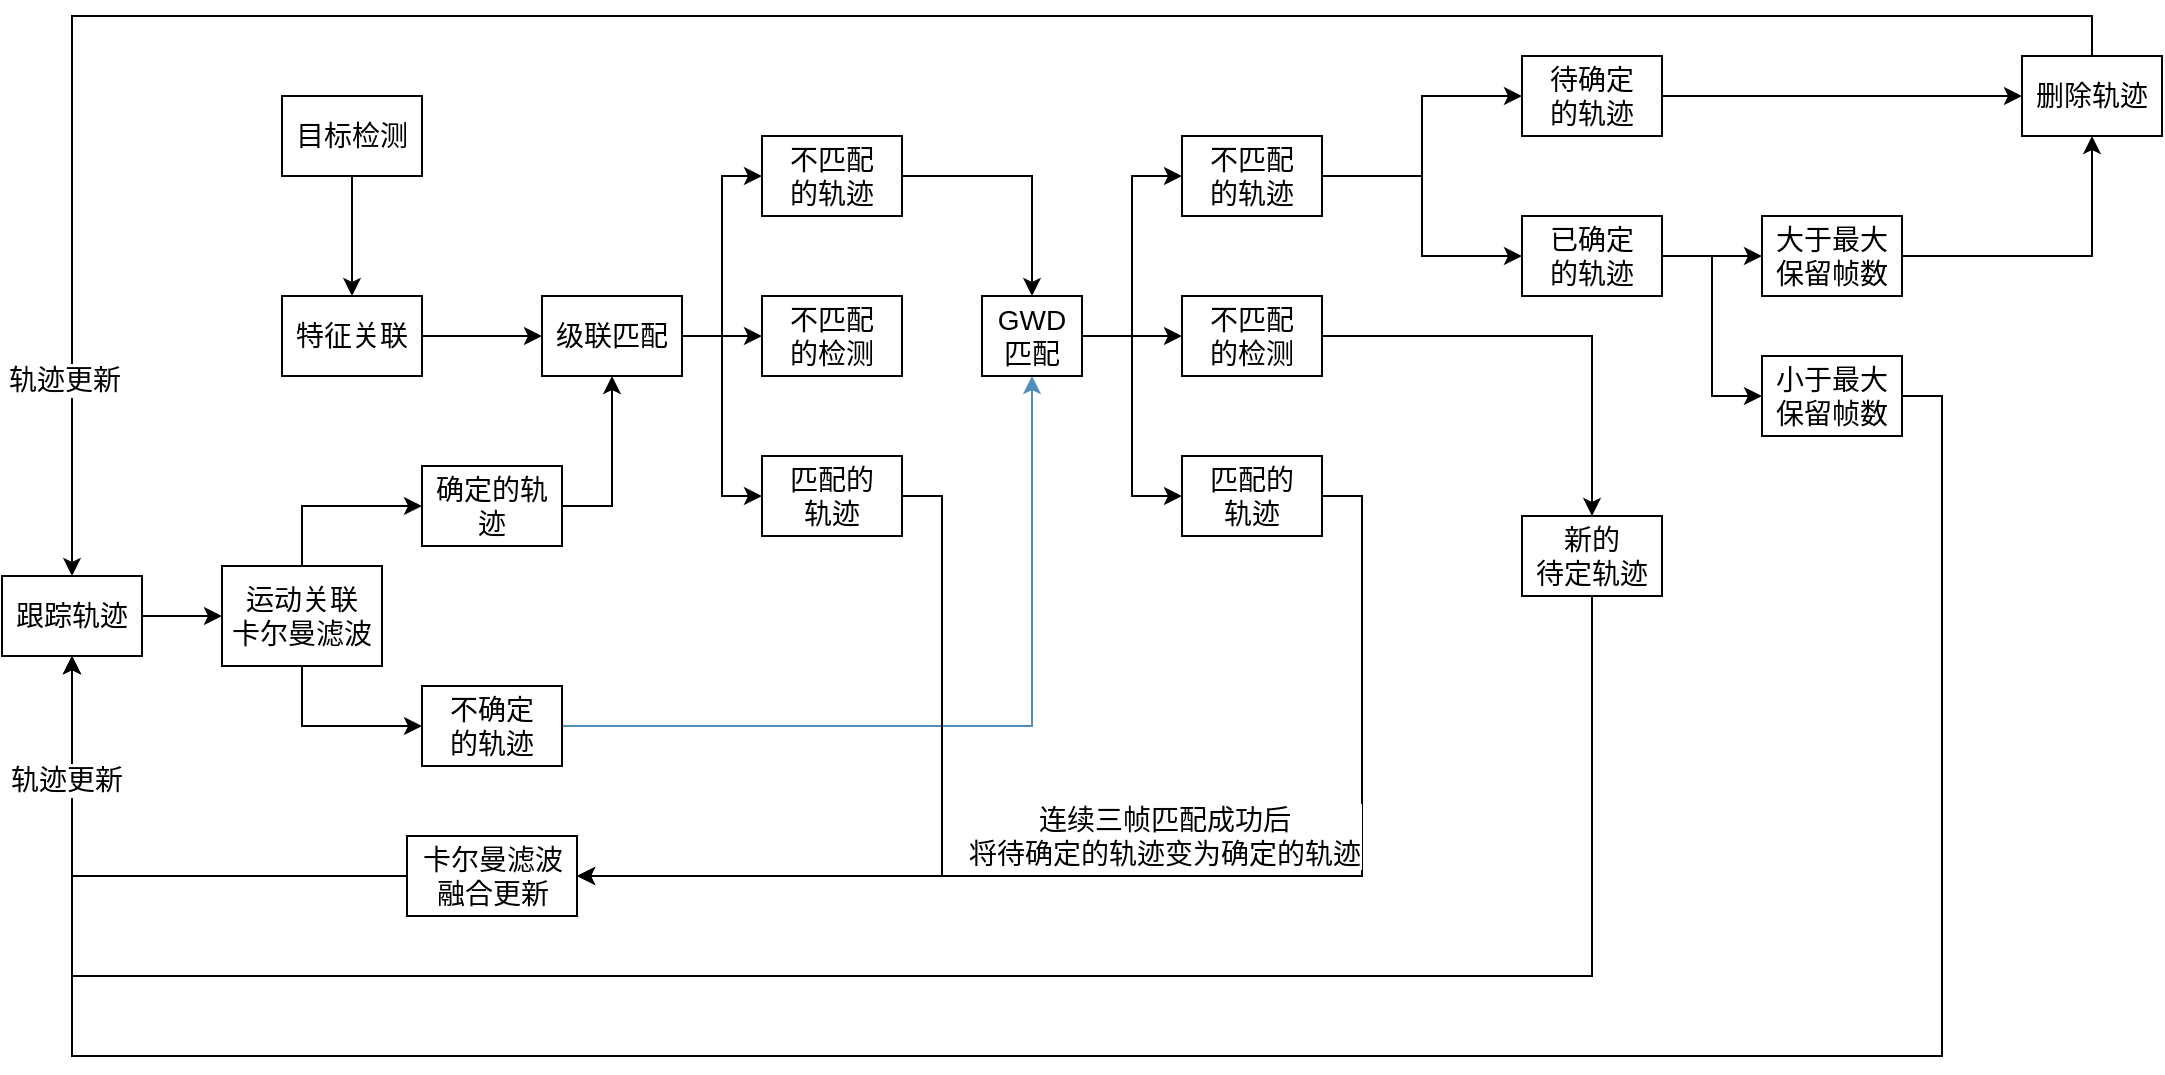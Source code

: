 <mxfile version="24.7.16">
  <diagram name="第 1 页" id="qRR82At3hOsfzpTBoZ09">
    <mxGraphModel dx="1089" dy="1838" grid="1" gridSize="10" guides="1" tooltips="1" connect="1" arrows="1" fold="1" page="1" pageScale="1" pageWidth="827" pageHeight="1169" math="0" shadow="0">
      <root>
        <mxCell id="0" />
        <mxCell id="1" parent="0" />
        <mxCell id="Y0qxOK-AxX7gvibJEH6--3" value="" style="edgeStyle=orthogonalEdgeStyle;rounded=0;orthogonalLoop=1;jettySize=auto;html=1;fontSize=14;" edge="1" parent="1" source="jGW_U6NvGApJUAMfFt3g-1" target="Y0qxOK-AxX7gvibJEH6--2">
          <mxGeometry relative="1" as="geometry" />
        </mxCell>
        <mxCell id="jGW_U6NvGApJUAMfFt3g-1" value="跟踪轨迹" style="rounded=0;whiteSpace=wrap;html=1;fontSize=14;" parent="1" vertex="1">
          <mxGeometry x="180" y="180" width="70" height="40" as="geometry" />
        </mxCell>
        <mxCell id="Y0qxOK-AxX7gvibJEH6--8" style="edgeStyle=orthogonalEdgeStyle;rounded=0;orthogonalLoop=1;jettySize=auto;html=1;exitX=0.5;exitY=0;exitDx=0;exitDy=0;entryX=0;entryY=0.5;entryDx=0;entryDy=0;fontSize=14;" edge="1" parent="1" source="Y0qxOK-AxX7gvibJEH6--2" target="Y0qxOK-AxX7gvibJEH6--6">
          <mxGeometry relative="1" as="geometry" />
        </mxCell>
        <mxCell id="Y0qxOK-AxX7gvibJEH6--9" style="edgeStyle=orthogonalEdgeStyle;rounded=0;orthogonalLoop=1;jettySize=auto;html=1;exitX=0.5;exitY=1;exitDx=0;exitDy=0;entryX=0;entryY=0.5;entryDx=0;entryDy=0;fontSize=14;" edge="1" parent="1" source="Y0qxOK-AxX7gvibJEH6--2" target="Y0qxOK-AxX7gvibJEH6--7">
          <mxGeometry relative="1" as="geometry" />
        </mxCell>
        <mxCell id="Y0qxOK-AxX7gvibJEH6--2" value="运动关联&lt;div&gt;卡尔曼滤波&lt;/div&gt;" style="rounded=0;whiteSpace=wrap;html=1;fontSize=14;" vertex="1" parent="1">
          <mxGeometry x="290" y="175" width="80" height="50" as="geometry" />
        </mxCell>
        <mxCell id="Y0qxOK-AxX7gvibJEH6--15" style="edgeStyle=orthogonalEdgeStyle;rounded=0;orthogonalLoop=1;jettySize=auto;html=1;exitX=1;exitY=0.5;exitDx=0;exitDy=0;entryX=0.5;entryY=1;entryDx=0;entryDy=0;fontSize=14;" edge="1" parent="1" source="Y0qxOK-AxX7gvibJEH6--6" target="Y0qxOK-AxX7gvibJEH6--12">
          <mxGeometry relative="1" as="geometry" />
        </mxCell>
        <mxCell id="Y0qxOK-AxX7gvibJEH6--6" value="确定的轨迹" style="rounded=0;whiteSpace=wrap;html=1;fontSize=14;" vertex="1" parent="1">
          <mxGeometry x="390" y="125" width="70" height="40" as="geometry" />
        </mxCell>
        <mxCell id="Y0qxOK-AxX7gvibJEH6--35" style="edgeStyle=orthogonalEdgeStyle;rounded=0;orthogonalLoop=1;jettySize=auto;html=1;exitX=1;exitY=0.5;exitDx=0;exitDy=0;entryX=0.5;entryY=1;entryDx=0;entryDy=0;fillColor=#dae8fc;strokeColor=#508dbb;gradientColor=#7ea6e0;fontSize=14;" edge="1" parent="1" source="Y0qxOK-AxX7gvibJEH6--7" target="Y0qxOK-AxX7gvibJEH6--24">
          <mxGeometry relative="1" as="geometry" />
        </mxCell>
        <mxCell id="Y0qxOK-AxX7gvibJEH6--7" value="不确定&lt;div style=&quot;font-size: 14px;&quot;&gt;的轨迹&lt;/div&gt;" style="rounded=0;whiteSpace=wrap;html=1;fontSize=14;" vertex="1" parent="1">
          <mxGeometry x="390" y="235" width="70" height="40" as="geometry" />
        </mxCell>
        <mxCell id="Y0qxOK-AxX7gvibJEH6--16" style="edgeStyle=orthogonalEdgeStyle;rounded=0;orthogonalLoop=1;jettySize=auto;html=1;exitX=1;exitY=0.5;exitDx=0;exitDy=0;entryX=0;entryY=0.5;entryDx=0;entryDy=0;fontSize=14;" edge="1" parent="1" source="Y0qxOK-AxX7gvibJEH6--11" target="Y0qxOK-AxX7gvibJEH6--12">
          <mxGeometry relative="1" as="geometry" />
        </mxCell>
        <mxCell id="Y0qxOK-AxX7gvibJEH6--11" value="特征关联" style="rounded=0;whiteSpace=wrap;html=1;fontSize=14;" vertex="1" parent="1">
          <mxGeometry x="320" y="40" width="70" height="40" as="geometry" />
        </mxCell>
        <mxCell id="Y0qxOK-AxX7gvibJEH6--21" style="edgeStyle=orthogonalEdgeStyle;rounded=0;orthogonalLoop=1;jettySize=auto;html=1;exitX=1;exitY=0.5;exitDx=0;exitDy=0;entryX=0;entryY=0.5;entryDx=0;entryDy=0;fontSize=14;" edge="1" parent="1" source="Y0qxOK-AxX7gvibJEH6--12" target="Y0qxOK-AxX7gvibJEH6--17">
          <mxGeometry relative="1" as="geometry" />
        </mxCell>
        <mxCell id="Y0qxOK-AxX7gvibJEH6--22" style="edgeStyle=orthogonalEdgeStyle;rounded=0;orthogonalLoop=1;jettySize=auto;html=1;exitX=1;exitY=0.5;exitDx=0;exitDy=0;entryX=0;entryY=0.5;entryDx=0;entryDy=0;fontSize=14;" edge="1" parent="1" source="Y0qxOK-AxX7gvibJEH6--12" target="Y0qxOK-AxX7gvibJEH6--18">
          <mxGeometry relative="1" as="geometry" />
        </mxCell>
        <mxCell id="Y0qxOK-AxX7gvibJEH6--23" style="edgeStyle=orthogonalEdgeStyle;rounded=0;orthogonalLoop=1;jettySize=auto;html=1;exitX=1;exitY=0.5;exitDx=0;exitDy=0;entryX=0;entryY=0.5;entryDx=0;entryDy=0;fontSize=14;" edge="1" parent="1" source="Y0qxOK-AxX7gvibJEH6--12" target="Y0qxOK-AxX7gvibJEH6--19">
          <mxGeometry relative="1" as="geometry" />
        </mxCell>
        <mxCell id="Y0qxOK-AxX7gvibJEH6--12" value="级联匹配" style="rounded=0;whiteSpace=wrap;html=1;fontSize=14;" vertex="1" parent="1">
          <mxGeometry x="450" y="40" width="70" height="40" as="geometry" />
        </mxCell>
        <mxCell id="Y0qxOK-AxX7gvibJEH6--17" value="不匹配&lt;div style=&quot;font-size: 14px;&quot;&gt;的检测&lt;/div&gt;" style="rounded=0;whiteSpace=wrap;html=1;fontSize=14;" vertex="1" parent="1">
          <mxGeometry x="560" y="40" width="70" height="40" as="geometry" />
        </mxCell>
        <mxCell id="Y0qxOK-AxX7gvibJEH6--25" style="edgeStyle=orthogonalEdgeStyle;rounded=0;orthogonalLoop=1;jettySize=auto;html=1;exitX=1;exitY=0.5;exitDx=0;exitDy=0;entryX=0.5;entryY=0;entryDx=0;entryDy=0;fontSize=14;" edge="1" parent="1" source="Y0qxOK-AxX7gvibJEH6--18" target="Y0qxOK-AxX7gvibJEH6--24">
          <mxGeometry relative="1" as="geometry" />
        </mxCell>
        <mxCell id="Y0qxOK-AxX7gvibJEH6--18" value="不匹配&lt;div style=&quot;font-size: 14px;&quot;&gt;的轨迹&lt;/div&gt;" style="rounded=0;whiteSpace=wrap;html=1;fontSize=14;" vertex="1" parent="1">
          <mxGeometry x="560" y="-40" width="70" height="40" as="geometry" />
        </mxCell>
        <mxCell id="Y0qxOK-AxX7gvibJEH6--33" style="edgeStyle=orthogonalEdgeStyle;rounded=0;orthogonalLoop=1;jettySize=auto;html=1;exitX=1;exitY=0.5;exitDx=0;exitDy=0;entryX=1;entryY=0.5;entryDx=0;entryDy=0;fontSize=14;" edge="1" parent="1" source="Y0qxOK-AxX7gvibJEH6--19" target="Y0qxOK-AxX7gvibJEH6--32">
          <mxGeometry relative="1" as="geometry" />
        </mxCell>
        <mxCell id="Y0qxOK-AxX7gvibJEH6--19" value="匹配的&lt;div style=&quot;font-size: 14px;&quot;&gt;轨迹&lt;/div&gt;" style="rounded=0;whiteSpace=wrap;html=1;fontSize=14;" vertex="1" parent="1">
          <mxGeometry x="560" y="120" width="70" height="40" as="geometry" />
        </mxCell>
        <mxCell id="Y0qxOK-AxX7gvibJEH6--29" style="edgeStyle=orthogonalEdgeStyle;rounded=0;orthogonalLoop=1;jettySize=auto;html=1;exitX=1;exitY=0.5;exitDx=0;exitDy=0;entryX=0;entryY=0.5;entryDx=0;entryDy=0;fontSize=14;" edge="1" parent="1" source="Y0qxOK-AxX7gvibJEH6--24" target="Y0qxOK-AxX7gvibJEH6--27">
          <mxGeometry relative="1" as="geometry" />
        </mxCell>
        <mxCell id="Y0qxOK-AxX7gvibJEH6--30" style="edgeStyle=orthogonalEdgeStyle;rounded=0;orthogonalLoop=1;jettySize=auto;html=1;exitX=1;exitY=0.5;exitDx=0;exitDy=0;entryX=0;entryY=0.5;entryDx=0;entryDy=0;fontSize=14;" edge="1" parent="1" source="Y0qxOK-AxX7gvibJEH6--24" target="Y0qxOK-AxX7gvibJEH6--26">
          <mxGeometry relative="1" as="geometry" />
        </mxCell>
        <mxCell id="Y0qxOK-AxX7gvibJEH6--31" style="edgeStyle=orthogonalEdgeStyle;rounded=0;orthogonalLoop=1;jettySize=auto;html=1;exitX=1;exitY=0.5;exitDx=0;exitDy=0;entryX=0;entryY=0.5;entryDx=0;entryDy=0;fontSize=14;" edge="1" parent="1" source="Y0qxOK-AxX7gvibJEH6--24" target="Y0qxOK-AxX7gvibJEH6--28">
          <mxGeometry relative="1" as="geometry" />
        </mxCell>
        <mxCell id="Y0qxOK-AxX7gvibJEH6--24" value="GWD&lt;div style=&quot;font-size: 14px;&quot;&gt;匹配&lt;/div&gt;" style="rounded=0;whiteSpace=wrap;html=1;fontSize=14;" vertex="1" parent="1">
          <mxGeometry x="670" y="40" width="50" height="40" as="geometry" />
        </mxCell>
        <mxCell id="Y0qxOK-AxX7gvibJEH6--43" style="edgeStyle=orthogonalEdgeStyle;rounded=0;orthogonalLoop=1;jettySize=auto;html=1;exitX=1;exitY=0.5;exitDx=0;exitDy=0;entryX=0.5;entryY=0;entryDx=0;entryDy=0;fontSize=14;" edge="1" parent="1" source="Y0qxOK-AxX7gvibJEH6--26" target="Y0qxOK-AxX7gvibJEH6--40">
          <mxGeometry relative="1" as="geometry" />
        </mxCell>
        <mxCell id="Y0qxOK-AxX7gvibJEH6--26" value="不匹配&lt;div style=&quot;font-size: 14px;&quot;&gt;的检测&lt;/div&gt;" style="rounded=0;whiteSpace=wrap;html=1;fontSize=14;" vertex="1" parent="1">
          <mxGeometry x="770" y="40" width="70" height="40" as="geometry" />
        </mxCell>
        <mxCell id="Y0qxOK-AxX7gvibJEH6--38" style="edgeStyle=orthogonalEdgeStyle;rounded=0;orthogonalLoop=1;jettySize=auto;html=1;exitX=1;exitY=0.5;exitDx=0;exitDy=0;entryX=0;entryY=0.5;entryDx=0;entryDy=0;fontSize=14;" edge="1" parent="1" source="Y0qxOK-AxX7gvibJEH6--27" target="Y0qxOK-AxX7gvibJEH6--37">
          <mxGeometry relative="1" as="geometry" />
        </mxCell>
        <mxCell id="Y0qxOK-AxX7gvibJEH6--39" style="edgeStyle=orthogonalEdgeStyle;rounded=0;orthogonalLoop=1;jettySize=auto;html=1;exitX=1;exitY=0.5;exitDx=0;exitDy=0;entryX=0;entryY=0.5;entryDx=0;entryDy=0;fontSize=14;" edge="1" parent="1" source="Y0qxOK-AxX7gvibJEH6--27" target="Y0qxOK-AxX7gvibJEH6--36">
          <mxGeometry relative="1" as="geometry" />
        </mxCell>
        <mxCell id="Y0qxOK-AxX7gvibJEH6--27" value="不匹配&lt;div style=&quot;font-size: 14px;&quot;&gt;的轨迹&lt;/div&gt;" style="rounded=0;whiteSpace=wrap;html=1;fontSize=14;" vertex="1" parent="1">
          <mxGeometry x="770" y="-40" width="70" height="40" as="geometry" />
        </mxCell>
        <mxCell id="Y0qxOK-AxX7gvibJEH6--34" style="edgeStyle=orthogonalEdgeStyle;rounded=0;orthogonalLoop=1;jettySize=auto;html=1;exitX=1;exitY=0.5;exitDx=0;exitDy=0;entryX=1;entryY=0.5;entryDx=0;entryDy=0;fontSize=14;" edge="1" parent="1" source="Y0qxOK-AxX7gvibJEH6--28" target="Y0qxOK-AxX7gvibJEH6--32">
          <mxGeometry relative="1" as="geometry" />
        </mxCell>
        <mxCell id="Y0qxOK-AxX7gvibJEH6--55" value="&lt;font style=&quot;font-size: 14px;&quot;&gt;连续三帧匹配成功后&lt;/font&gt;&lt;div style=&quot;font-size: 14px;&quot;&gt;&lt;font style=&quot;font-size: 14px;&quot;&gt;将待确定的轨迹变为确定的轨迹&lt;/font&gt;&lt;/div&gt;" style="edgeLabel;html=1;align=center;verticalAlign=middle;resizable=0;points=[];fontSize=14;" vertex="1" connectable="0" parent="Y0qxOK-AxX7gvibJEH6--34">
          <mxGeometry x="0.001" y="-1" relative="1" as="geometry">
            <mxPoint x="-8" y="-19" as="offset" />
          </mxGeometry>
        </mxCell>
        <mxCell id="Y0qxOK-AxX7gvibJEH6--28" value="匹配的&lt;div style=&quot;font-size: 14px;&quot;&gt;轨迹&lt;/div&gt;" style="rounded=0;whiteSpace=wrap;html=1;fontSize=14;" vertex="1" parent="1">
          <mxGeometry x="770" y="120" width="70" height="40" as="geometry" />
        </mxCell>
        <mxCell id="Y0qxOK-AxX7gvibJEH6--45" style="edgeStyle=orthogonalEdgeStyle;rounded=0;orthogonalLoop=1;jettySize=auto;html=1;exitX=0;exitY=0.5;exitDx=0;exitDy=0;entryX=0.5;entryY=1;entryDx=0;entryDy=0;fontSize=14;" edge="1" parent="1" source="Y0qxOK-AxX7gvibJEH6--32" target="jGW_U6NvGApJUAMfFt3g-1">
          <mxGeometry relative="1" as="geometry" />
        </mxCell>
        <mxCell id="Y0qxOK-AxX7gvibJEH6--32" value="卡尔曼滤波&lt;div style=&quot;font-size: 14px;&quot;&gt;融合更新&lt;/div&gt;" style="rounded=0;whiteSpace=wrap;html=1;fontSize=14;" vertex="1" parent="1">
          <mxGeometry x="382.5" y="310" width="85" height="40" as="geometry" />
        </mxCell>
        <mxCell id="Y0qxOK-AxX7gvibJEH6--50" style="edgeStyle=orthogonalEdgeStyle;rounded=0;orthogonalLoop=1;jettySize=auto;html=1;exitX=1;exitY=0.5;exitDx=0;exitDy=0;entryX=0;entryY=0.5;entryDx=0;entryDy=0;fontSize=14;" edge="1" parent="1" source="Y0qxOK-AxX7gvibJEH6--36" target="Y0qxOK-AxX7gvibJEH6--48">
          <mxGeometry relative="1" as="geometry" />
        </mxCell>
        <mxCell id="Y0qxOK-AxX7gvibJEH6--51" style="edgeStyle=orthogonalEdgeStyle;rounded=0;orthogonalLoop=1;jettySize=auto;html=1;exitX=1;exitY=0.5;exitDx=0;exitDy=0;entryX=0;entryY=0.5;entryDx=0;entryDy=0;fontSize=14;" edge="1" parent="1" source="Y0qxOK-AxX7gvibJEH6--36" target="Y0qxOK-AxX7gvibJEH6--49">
          <mxGeometry relative="1" as="geometry" />
        </mxCell>
        <mxCell id="Y0qxOK-AxX7gvibJEH6--36" value="已确定&lt;div style=&quot;font-size: 14px;&quot;&gt;的轨迹&lt;/div&gt;" style="rounded=0;whiteSpace=wrap;html=1;fontSize=14;" vertex="1" parent="1">
          <mxGeometry x="940" width="70" height="40" as="geometry" />
        </mxCell>
        <mxCell id="Y0qxOK-AxX7gvibJEH6--47" style="edgeStyle=orthogonalEdgeStyle;rounded=0;orthogonalLoop=1;jettySize=auto;html=1;exitX=1;exitY=0.5;exitDx=0;exitDy=0;entryX=0;entryY=0.5;entryDx=0;entryDy=0;fontSize=14;" edge="1" parent="1" source="Y0qxOK-AxX7gvibJEH6--37" target="Y0qxOK-AxX7gvibJEH6--46">
          <mxGeometry relative="1" as="geometry" />
        </mxCell>
        <mxCell id="Y0qxOK-AxX7gvibJEH6--37" value="待确定&lt;div style=&quot;font-size: 14px;&quot;&gt;的轨迹&lt;/div&gt;" style="rounded=0;whiteSpace=wrap;html=1;fontSize=14;" vertex="1" parent="1">
          <mxGeometry x="940" y="-80" width="70" height="40" as="geometry" />
        </mxCell>
        <mxCell id="Y0qxOK-AxX7gvibJEH6--44" style="edgeStyle=orthogonalEdgeStyle;rounded=0;orthogonalLoop=1;jettySize=auto;html=1;exitX=0.5;exitY=1;exitDx=0;exitDy=0;entryX=0.5;entryY=1;entryDx=0;entryDy=0;fontSize=14;" edge="1" parent="1" source="Y0qxOK-AxX7gvibJEH6--40" target="jGW_U6NvGApJUAMfFt3g-1">
          <mxGeometry relative="1" as="geometry">
            <Array as="points">
              <mxPoint x="975" y="380" />
              <mxPoint x="215" y="380" />
            </Array>
          </mxGeometry>
        </mxCell>
        <mxCell id="Y0qxOK-AxX7gvibJEH6--40" value="新的&lt;div style=&quot;font-size: 14px;&quot;&gt;待定轨迹&lt;/div&gt;" style="rounded=0;whiteSpace=wrap;html=1;fontSize=14;" vertex="1" parent="1">
          <mxGeometry x="940" y="150" width="70" height="40" as="geometry" />
        </mxCell>
        <mxCell id="Y0qxOK-AxX7gvibJEH6--54" style="edgeStyle=orthogonalEdgeStyle;rounded=0;orthogonalLoop=1;jettySize=auto;html=1;exitX=0.5;exitY=0;exitDx=0;exitDy=0;entryX=0.5;entryY=0;entryDx=0;entryDy=0;fontSize=14;" edge="1" parent="1" source="Y0qxOK-AxX7gvibJEH6--46" target="jGW_U6NvGApJUAMfFt3g-1">
          <mxGeometry relative="1" as="geometry" />
        </mxCell>
        <mxCell id="Y0qxOK-AxX7gvibJEH6--56" value="&lt;font style=&quot;font-size: 14px;&quot;&gt;轨迹更新&lt;/font&gt;" style="edgeLabel;html=1;align=center;verticalAlign=middle;resizable=0;points=[];fontSize=14;" vertex="1" connectable="0" parent="Y0qxOK-AxX7gvibJEH6--54">
          <mxGeometry x="0.851" y="-4" relative="1" as="geometry">
            <mxPoint y="-1" as="offset" />
          </mxGeometry>
        </mxCell>
        <mxCell id="Y0qxOK-AxX7gvibJEH6--46" value="删除轨迹" style="rounded=0;whiteSpace=wrap;html=1;fontSize=14;" vertex="1" parent="1">
          <mxGeometry x="1190" y="-80" width="70" height="40" as="geometry" />
        </mxCell>
        <mxCell id="Y0qxOK-AxX7gvibJEH6--52" style="edgeStyle=orthogonalEdgeStyle;rounded=0;orthogonalLoop=1;jettySize=auto;html=1;exitX=1;exitY=0.5;exitDx=0;exitDy=0;entryX=0.5;entryY=1;entryDx=0;entryDy=0;fontSize=14;" edge="1" parent="1" source="Y0qxOK-AxX7gvibJEH6--48" target="Y0qxOK-AxX7gvibJEH6--46">
          <mxGeometry relative="1" as="geometry" />
        </mxCell>
        <mxCell id="Y0qxOK-AxX7gvibJEH6--48" value="大于最大&lt;div style=&quot;font-size: 14px;&quot;&gt;保留帧数&lt;/div&gt;" style="rounded=0;whiteSpace=wrap;html=1;fontSize=14;" vertex="1" parent="1">
          <mxGeometry x="1060" width="70" height="40" as="geometry" />
        </mxCell>
        <mxCell id="Y0qxOK-AxX7gvibJEH6--53" style="edgeStyle=orthogonalEdgeStyle;rounded=0;orthogonalLoop=1;jettySize=auto;html=1;exitX=1;exitY=0.5;exitDx=0;exitDy=0;entryX=0.5;entryY=1;entryDx=0;entryDy=0;fontSize=14;" edge="1" parent="1" source="Y0qxOK-AxX7gvibJEH6--49" target="jGW_U6NvGApJUAMfFt3g-1">
          <mxGeometry relative="1" as="geometry">
            <Array as="points">
              <mxPoint x="1150" y="90" />
              <mxPoint x="1150" y="420" />
              <mxPoint x="215" y="420" />
            </Array>
          </mxGeometry>
        </mxCell>
        <mxCell id="Y0qxOK-AxX7gvibJEH6--57" value="&lt;font style=&quot;font-size: 14px;&quot;&gt;轨迹更新&lt;/font&gt;" style="edgeLabel;html=1;align=center;verticalAlign=middle;resizable=0;points=[];" vertex="1" connectable="0" parent="Y0qxOK-AxX7gvibJEH6--53">
          <mxGeometry x="0.916" y="3" relative="1" as="geometry">
            <mxPoint y="-1" as="offset" />
          </mxGeometry>
        </mxCell>
        <mxCell id="Y0qxOK-AxX7gvibJEH6--49" value="小于最大&lt;div style=&quot;font-size: 14px;&quot;&gt;保留帧数&lt;/div&gt;" style="rounded=0;whiteSpace=wrap;html=1;fontSize=14;" vertex="1" parent="1">
          <mxGeometry x="1060" y="70" width="70" height="40" as="geometry" />
        </mxCell>
        <mxCell id="Y0qxOK-AxX7gvibJEH6--59" style="edgeStyle=orthogonalEdgeStyle;rounded=0;orthogonalLoop=1;jettySize=auto;html=1;exitX=0.5;exitY=1;exitDx=0;exitDy=0;" edge="1" parent="1" source="Y0qxOK-AxX7gvibJEH6--58" target="Y0qxOK-AxX7gvibJEH6--11">
          <mxGeometry relative="1" as="geometry" />
        </mxCell>
        <mxCell id="Y0qxOK-AxX7gvibJEH6--58" value="目标检测" style="rounded=0;whiteSpace=wrap;html=1;fontSize=14;" vertex="1" parent="1">
          <mxGeometry x="320" y="-60" width="70" height="40" as="geometry" />
        </mxCell>
      </root>
    </mxGraphModel>
  </diagram>
</mxfile>
